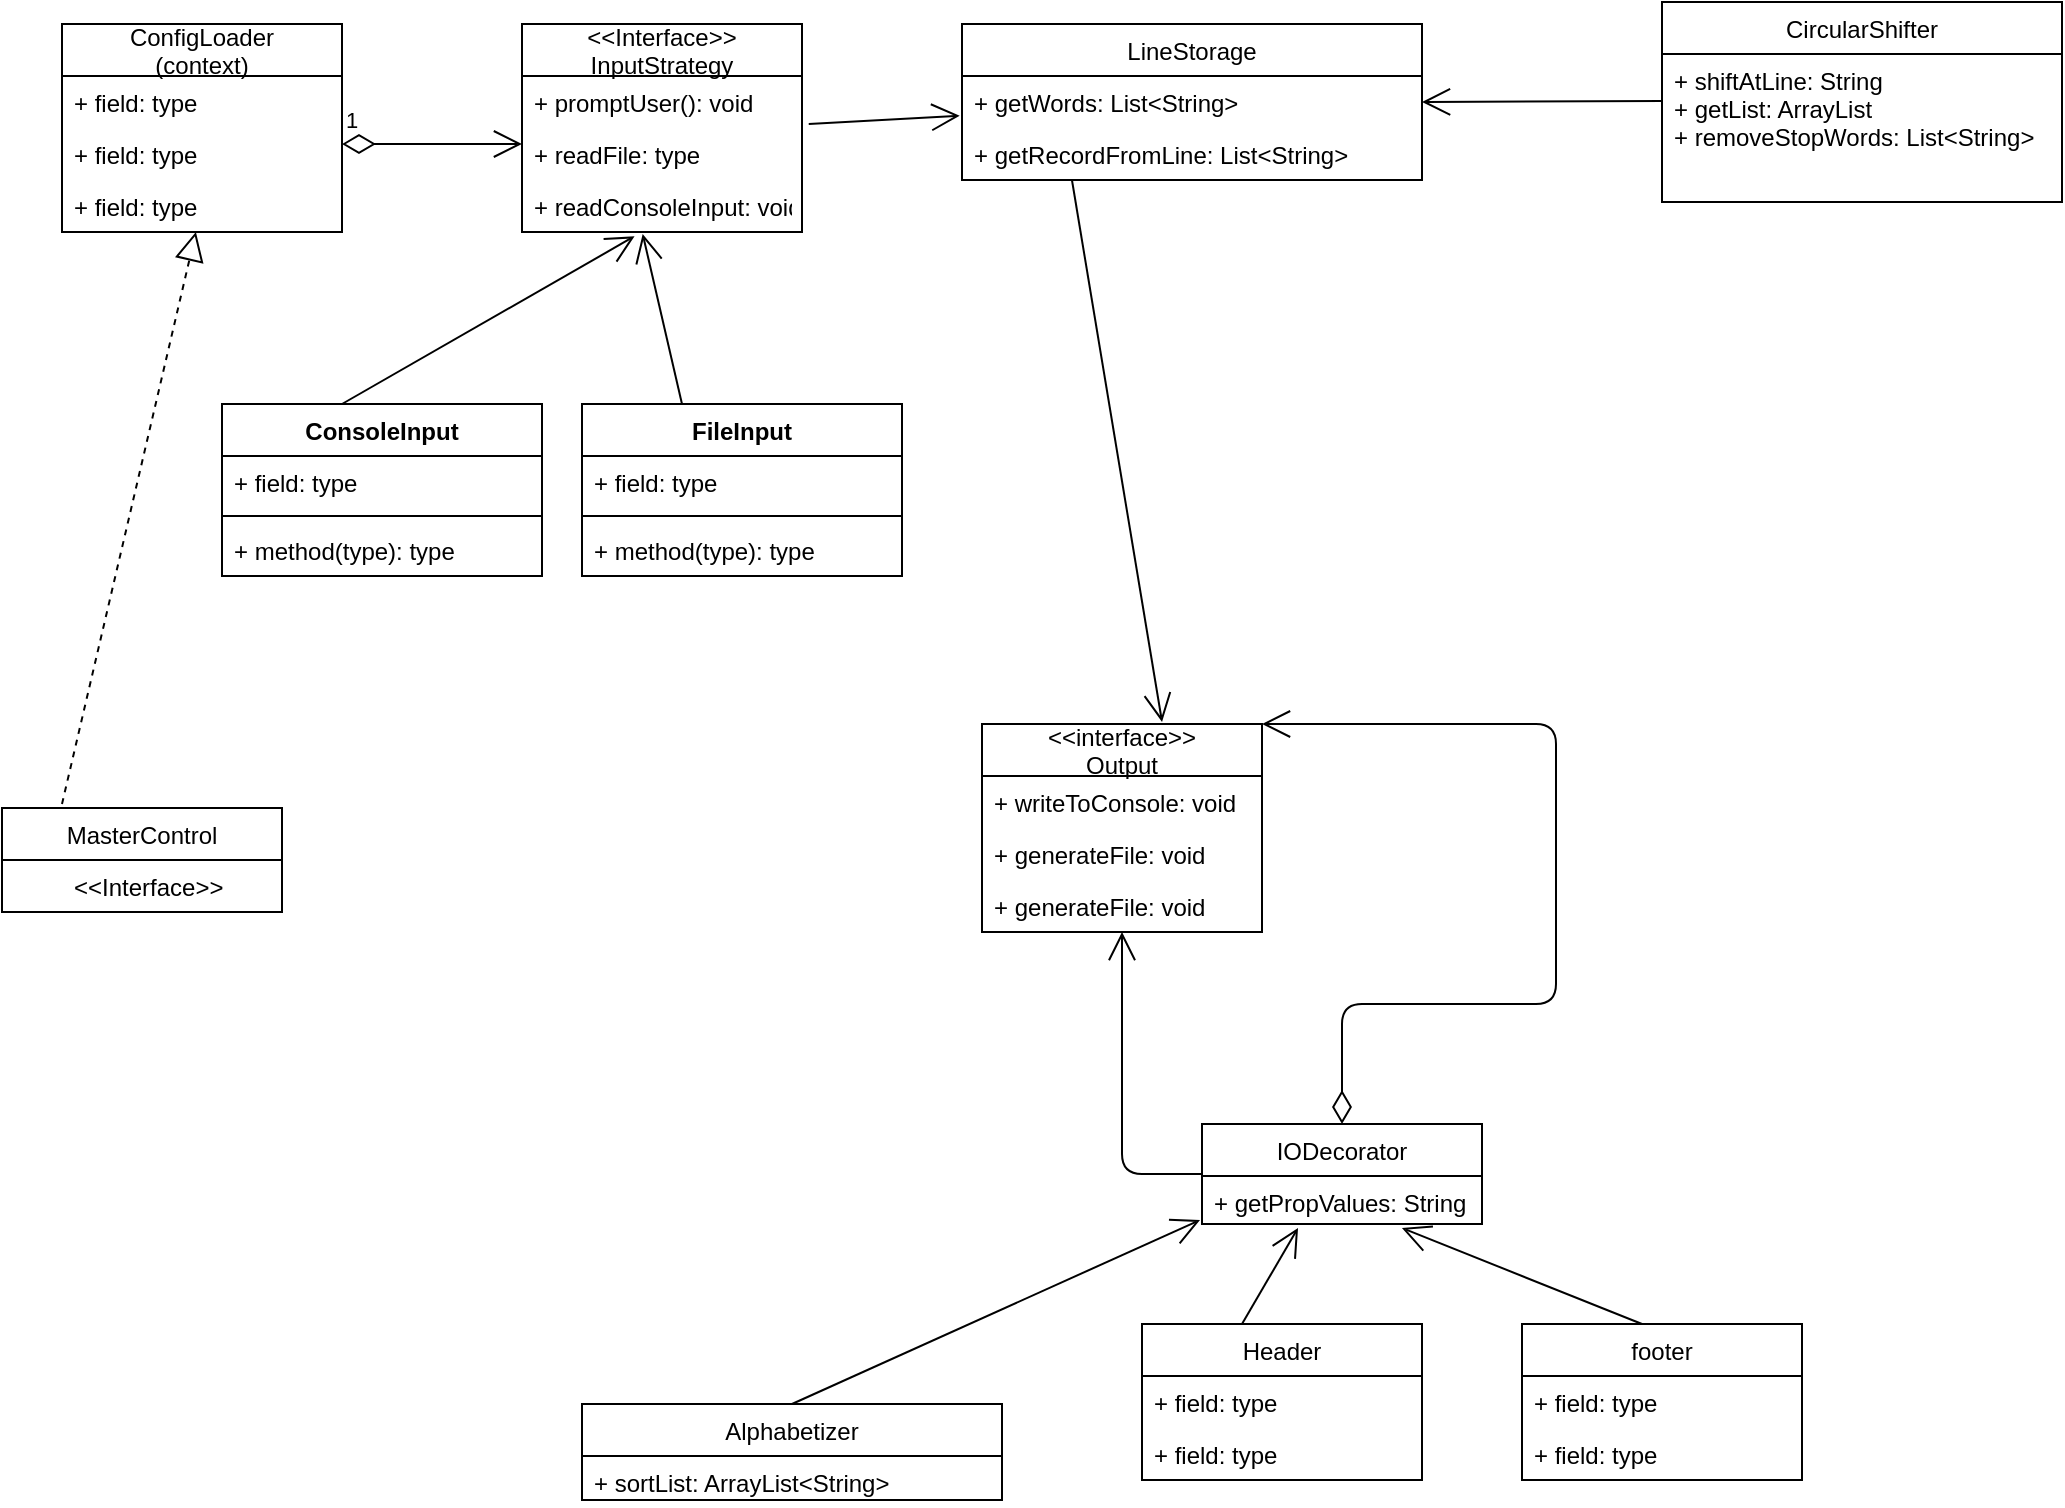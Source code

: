 <mxfile version="14.4.2" type="github"><diagram name="Page-1" id="929967ad-93f9-6ef4-fab6-5d389245f69c"><mxGraphModel dx="1186" dy="694" grid="1" gridSize="10" guides="1" tooltips="1" connect="1" arrows="1" fold="1" page="1" pageScale="1.5" pageWidth="1169" pageHeight="826" background="none" math="0" shadow="0"><root><mxCell id="0" style=";html=1;"/><mxCell id="1" style=";html=1;" parent="0"/><mxCell id="NACjWepsxvIKKz_j-shE-1" value="LineStorage" style="swimlane;fontStyle=0;childLayout=stackLayout;horizontal=1;startSize=26;fillColor=none;horizontalStack=0;resizeParent=1;resizeParentMax=0;resizeLast=0;collapsible=1;marginBottom=0;" parent="1" vertex="1"><mxGeometry x="500" y="360" width="230" height="78" as="geometry"/></mxCell><mxCell id="NACjWepsxvIKKz_j-shE-2" value="+ getWords: List&lt;String&gt;" style="text;strokeColor=none;fillColor=none;align=left;verticalAlign=top;spacingLeft=4;spacingRight=4;overflow=hidden;rotatable=0;points=[[0,0.5],[1,0.5]];portConstraint=eastwest;" parent="NACjWepsxvIKKz_j-shE-1" vertex="1"><mxGeometry y="26" width="230" height="26" as="geometry"/></mxCell><mxCell id="NACjWepsxvIKKz_j-shE-3" value="+ getRecordFromLine: List&lt;String&gt;&#10;" style="text;strokeColor=none;fillColor=none;align=left;verticalAlign=top;spacingLeft=4;spacingRight=4;overflow=hidden;rotatable=0;points=[[0,0.5],[1,0.5]];portConstraint=eastwest;" parent="NACjWepsxvIKKz_j-shE-1" vertex="1"><mxGeometry y="52" width="230" height="26" as="geometry"/></mxCell><mxCell id="NACjWepsxvIKKz_j-shE-5" value="&lt;&lt;Interface&gt;&gt;&#10;InputStrategy" style="swimlane;fontStyle=0;childLayout=stackLayout;horizontal=1;startSize=26;fillColor=none;horizontalStack=0;resizeParent=1;resizeParentMax=0;resizeLast=0;collapsible=1;marginBottom=0;" parent="1" vertex="1"><mxGeometry x="280" y="360" width="140" height="104" as="geometry"/></mxCell><mxCell id="NACjWepsxvIKKz_j-shE-6" value="+ promptUser(): void" style="text;strokeColor=none;fillColor=none;align=left;verticalAlign=top;spacingLeft=4;spacingRight=4;overflow=hidden;rotatable=0;points=[[0,0.5],[1,0.5]];portConstraint=eastwest;" parent="NACjWepsxvIKKz_j-shE-5" vertex="1"><mxGeometry y="26" width="140" height="26" as="geometry"/></mxCell><mxCell id="NACjWepsxvIKKz_j-shE-7" value="+ readFile: type" style="text;strokeColor=none;fillColor=none;align=left;verticalAlign=top;spacingLeft=4;spacingRight=4;overflow=hidden;rotatable=0;points=[[0,0.5],[1,0.5]];portConstraint=eastwest;" parent="NACjWepsxvIKKz_j-shE-5" vertex="1"><mxGeometry y="52" width="140" height="26" as="geometry"/></mxCell><mxCell id="NACjWepsxvIKKz_j-shE-28" value="+ readConsoleInput: void " style="text;strokeColor=none;fillColor=none;align=left;verticalAlign=top;spacingLeft=4;spacingRight=4;overflow=hidden;rotatable=0;points=[[0,0.5],[1,0.5]];portConstraint=eastwest;" parent="NACjWepsxvIKKz_j-shE-5" vertex="1"><mxGeometry y="78" width="140" height="26" as="geometry"/></mxCell><mxCell id="NACjWepsxvIKKz_j-shE-9" value="&lt;&lt;interface&gt;&gt;&#10;Output" style="swimlane;fontStyle=0;childLayout=stackLayout;horizontal=1;startSize=26;fillColor=none;horizontalStack=0;resizeParent=1;resizeParentMax=0;resizeLast=0;collapsible=1;marginBottom=0;" parent="1" vertex="1"><mxGeometry x="510" y="710" width="140" height="104" as="geometry"/></mxCell><mxCell id="NACjWepsxvIKKz_j-shE-10" value="+ writeToConsole: void" style="text;strokeColor=none;fillColor=none;align=left;verticalAlign=top;spacingLeft=4;spacingRight=4;overflow=hidden;rotatable=0;points=[[0,0.5],[1,0.5]];portConstraint=eastwest;" parent="NACjWepsxvIKKz_j-shE-9" vertex="1"><mxGeometry y="26" width="140" height="26" as="geometry"/></mxCell><mxCell id="xiyJtsrTZFKxn2yRZmuU-19" value="+ generateFile: void" style="text;strokeColor=none;fillColor=none;align=left;verticalAlign=top;spacingLeft=4;spacingRight=4;overflow=hidden;rotatable=0;points=[[0,0.5],[1,0.5]];portConstraint=eastwest;" parent="NACjWepsxvIKKz_j-shE-9" vertex="1"><mxGeometry y="52" width="140" height="26" as="geometry"/></mxCell><mxCell id="NACjWepsxvIKKz_j-shE-11" value="+ generateFile: void" style="text;strokeColor=none;fillColor=none;align=left;verticalAlign=top;spacingLeft=4;spacingRight=4;overflow=hidden;rotatable=0;points=[[0,0.5],[1,0.5]];portConstraint=eastwest;" parent="NACjWepsxvIKKz_j-shE-9" vertex="1"><mxGeometry y="78" width="140" height="26" as="geometry"/></mxCell><mxCell id="NACjWepsxvIKKz_j-shE-13" value="CircularShifter" style="swimlane;fontStyle=0;childLayout=stackLayout;horizontal=1;startSize=26;fillColor=none;horizontalStack=0;resizeParent=1;resizeParentMax=0;resizeLast=0;collapsible=1;marginBottom=0;" parent="1" vertex="1"><mxGeometry x="850" y="349" width="200" height="100" as="geometry"/></mxCell><mxCell id="xiyJtsrTZFKxn2yRZmuU-44" value="" style="endArrow=open;endFill=1;endSize=12;html=1;entryX=1;entryY=0.5;entryDx=0;entryDy=0;" parent="NACjWepsxvIKKz_j-shE-13" target="NACjWepsxvIKKz_j-shE-2" edge="1"><mxGeometry width="160" relative="1" as="geometry"><mxPoint y="49.5" as="sourcePoint"/><mxPoint x="160" y="49.5" as="targetPoint"/></mxGeometry></mxCell><mxCell id="NACjWepsxvIKKz_j-shE-14" value="+ shiftAtLine: String&#10;+ getList: ArrayList&#10;+ removeStopWords: List&lt;String&gt;" style="text;strokeColor=none;fillColor=none;align=left;verticalAlign=top;spacingLeft=4;spacingRight=4;overflow=hidden;rotatable=0;points=[[0,0.5],[1,0.5]];portConstraint=eastwest;" parent="NACjWepsxvIKKz_j-shE-13" vertex="1"><mxGeometry y="26" width="200" height="74" as="geometry"/></mxCell><mxCell id="NACjWepsxvIKKz_j-shE-17" value="Alphabetizer" style="swimlane;fontStyle=0;childLayout=stackLayout;horizontal=1;startSize=26;fillColor=none;horizontalStack=0;resizeParent=1;resizeParentMax=0;resizeLast=0;collapsible=1;marginBottom=0;" parent="1" vertex="1"><mxGeometry x="310" y="1050" width="210" height="48" as="geometry"/></mxCell><mxCell id="NACjWepsxvIKKz_j-shE-18" value="+ sortList: ArrayList&lt;String&gt;" style="text;strokeColor=none;fillColor=none;align=left;verticalAlign=top;spacingLeft=4;spacingRight=4;overflow=hidden;rotatable=0;points=[[0,0.5],[1,0.5]];portConstraint=eastwest;" parent="NACjWepsxvIKKz_j-shE-17" vertex="1"><mxGeometry y="26" width="210" height="22" as="geometry"/></mxCell><mxCell id="KInn-XDCP2g1NbNvd3t9-5" value="MasterControl" style="swimlane;fontStyle=0;childLayout=stackLayout;horizontal=1;startSize=26;fillColor=none;horizontalStack=0;resizeParent=1;resizeParentMax=0;resizeLast=0;collapsible=1;marginBottom=0;" parent="1" vertex="1"><mxGeometry x="20" y="752" width="140" height="52" as="geometry"/></mxCell><mxCell id="KInn-XDCP2g1NbNvd3t9-6" value="         &lt;&lt;Interface&gt;&gt;" style="text;strokeColor=none;fillColor=none;align=left;verticalAlign=top;spacingLeft=4;spacingRight=4;overflow=hidden;rotatable=0;points=[[0,0.5],[1,0.5]];portConstraint=eastwest;" parent="KInn-XDCP2g1NbNvd3t9-5" vertex="1"><mxGeometry y="26" width="140" height="26" as="geometry"/></mxCell><mxCell id="NuN0ZJSWD_hGJiA9L2En-2" value="" style="endArrow=open;endFill=1;endSize=12;html=1;entryX=-0.005;entryY=0.764;entryDx=0;entryDy=0;exitX=1.024;exitY=-0.077;exitDx=0;exitDy=0;exitPerimeter=0;entryPerimeter=0;" parent="1" source="NACjWepsxvIKKz_j-shE-7" target="NACjWepsxvIKKz_j-shE-2" edge="1"><mxGeometry width="160" relative="1" as="geometry"><mxPoint x="150" y="491" as="sourcePoint"/><mxPoint x="300" y="490.5" as="targetPoint"/></mxGeometry></mxCell><mxCell id="KInn-XDCP2g1NbNvd3t9-1" value="IODecorator" style="swimlane;fontStyle=0;childLayout=stackLayout;horizontal=1;startSize=26;fillColor=none;horizontalStack=0;resizeParent=1;resizeParentMax=0;resizeLast=0;collapsible=1;marginBottom=0;" parent="1" vertex="1"><mxGeometry x="620" y="910" width="140" height="50" as="geometry"/></mxCell><mxCell id="KInn-XDCP2g1NbNvd3t9-2" value="+ getPropValues: String" style="text;strokeColor=none;fillColor=none;align=left;verticalAlign=top;spacingLeft=4;spacingRight=4;overflow=hidden;rotatable=0;points=[[0,0.5],[1,0.5]];portConstraint=eastwest;" parent="KInn-XDCP2g1NbNvd3t9-1" vertex="1"><mxGeometry y="26" width="140" height="24" as="geometry"/></mxCell><mxCell id="xiyJtsrTZFKxn2yRZmuU-11" value="Header" style="swimlane;fontStyle=0;childLayout=stackLayout;horizontal=1;startSize=26;fillColor=none;horizontalStack=0;resizeParent=1;resizeParentMax=0;resizeLast=0;collapsible=1;marginBottom=0;" parent="1" vertex="1"><mxGeometry x="590" y="1010" width="140" height="78" as="geometry"/></mxCell><mxCell id="xiyJtsrTZFKxn2yRZmuU-12" value="+ field: type" style="text;strokeColor=none;fillColor=none;align=left;verticalAlign=top;spacingLeft=4;spacingRight=4;overflow=hidden;rotatable=0;points=[[0,0.5],[1,0.5]];portConstraint=eastwest;" parent="xiyJtsrTZFKxn2yRZmuU-11" vertex="1"><mxGeometry y="26" width="140" height="26" as="geometry"/></mxCell><mxCell id="xiyJtsrTZFKxn2yRZmuU-14" value="+ field: type" style="text;strokeColor=none;fillColor=none;align=left;verticalAlign=top;spacingLeft=4;spacingRight=4;overflow=hidden;rotatable=0;points=[[0,0.5],[1,0.5]];portConstraint=eastwest;" parent="xiyJtsrTZFKxn2yRZmuU-11" vertex="1"><mxGeometry y="52" width="140" height="26" as="geometry"/></mxCell><mxCell id="xiyJtsrTZFKxn2yRZmuU-21" value="" style="endArrow=open;endFill=1;endSize=12;html=1;entryX=0.343;entryY=1.083;entryDx=0;entryDy=0;entryPerimeter=0;" parent="xiyJtsrTZFKxn2yRZmuU-11" target="KInn-XDCP2g1NbNvd3t9-2" edge="1"><mxGeometry width="160" relative="1" as="geometry"><mxPoint x="50" as="sourcePoint"/><mxPoint x="210" as="targetPoint"/></mxGeometry></mxCell><mxCell id="xiyJtsrTZFKxn2yRZmuU-15" value="footer" style="swimlane;fontStyle=0;childLayout=stackLayout;horizontal=1;startSize=26;fillColor=none;horizontalStack=0;resizeParent=1;resizeParentMax=0;resizeLast=0;collapsible=1;marginBottom=0;" parent="1" vertex="1"><mxGeometry x="780" y="1010" width="140" height="78" as="geometry"/></mxCell><mxCell id="xiyJtsrTZFKxn2yRZmuU-16" value="+ field: type" style="text;strokeColor=none;fillColor=none;align=left;verticalAlign=top;spacingLeft=4;spacingRight=4;overflow=hidden;rotatable=0;points=[[0,0.5],[1,0.5]];portConstraint=eastwest;" parent="xiyJtsrTZFKxn2yRZmuU-15" vertex="1"><mxGeometry y="26" width="140" height="26" as="geometry"/></mxCell><mxCell id="xiyJtsrTZFKxn2yRZmuU-17" value="+ field: type" style="text;strokeColor=none;fillColor=none;align=left;verticalAlign=top;spacingLeft=4;spacingRight=4;overflow=hidden;rotatable=0;points=[[0,0.5],[1,0.5]];portConstraint=eastwest;" parent="xiyJtsrTZFKxn2yRZmuU-15" vertex="1"><mxGeometry y="52" width="140" height="26" as="geometry"/></mxCell><mxCell id="xiyJtsrTZFKxn2yRZmuU-25" value="" style="endArrow=open;endFill=1;endSize=12;html=1;entryX=0.714;entryY=1.083;entryDx=0;entryDy=0;entryPerimeter=0;" parent="xiyJtsrTZFKxn2yRZmuU-15" target="KInn-XDCP2g1NbNvd3t9-2" edge="1"><mxGeometry width="160" relative="1" as="geometry"><mxPoint x="60" as="sourcePoint"/><mxPoint x="220" as="targetPoint"/></mxGeometry></mxCell><mxCell id="xiyJtsrTZFKxn2yRZmuU-20" value="" style="endArrow=open;html=1;endSize=12;startArrow=diamondThin;startSize=14;startFill=0;edgeStyle=orthogonalEdgeStyle;align=left;verticalAlign=bottom;exitX=0.5;exitY=0;exitDx=0;exitDy=0;" parent="1" source="KInn-XDCP2g1NbNvd3t9-1" target="NACjWepsxvIKKz_j-shE-9" edge="1"><mxGeometry x="-1" y="3" relative="1" as="geometry"><mxPoint x="797" y="824.5" as="sourcePoint"/><mxPoint x="957" y="824.5" as="targetPoint"/><Array as="points"><mxPoint x="690" y="850"/><mxPoint x="797" y="850"/><mxPoint x="797" y="710"/></Array></mxGeometry></mxCell><mxCell id="xiyJtsrTZFKxn2yRZmuU-26" value="" style="endArrow=open;endFill=1;endSize=12;html=1;entryX=0.5;entryY=1;entryDx=0;entryDy=0;exitX=0;exitY=0.5;exitDx=0;exitDy=0;" parent="1" source="KInn-XDCP2g1NbNvd3t9-1" target="NACjWepsxvIKKz_j-shE-9" edge="1"><mxGeometry width="160" relative="1" as="geometry"><mxPoint x="650" y="850" as="sourcePoint"/><mxPoint x="780" y="850" as="targetPoint"/><Array as="points"><mxPoint x="580" y="935"/></Array></mxGeometry></mxCell><mxCell id="xiyJtsrTZFKxn2yRZmuU-27" value="ConfigLoader&#10;(context)" style="swimlane;fontStyle=0;childLayout=stackLayout;horizontal=1;startSize=26;fillColor=none;horizontalStack=0;resizeParent=1;resizeParentMax=0;resizeLast=0;collapsible=1;marginBottom=0;" parent="1" vertex="1"><mxGeometry x="50" y="360" width="140" height="104" as="geometry"/></mxCell><mxCell id="xiyJtsrTZFKxn2yRZmuU-28" value="+ field: type" style="text;strokeColor=none;fillColor=none;align=left;verticalAlign=top;spacingLeft=4;spacingRight=4;overflow=hidden;rotatable=0;points=[[0,0.5],[1,0.5]];portConstraint=eastwest;" parent="xiyJtsrTZFKxn2yRZmuU-27" vertex="1"><mxGeometry y="26" width="140" height="26" as="geometry"/></mxCell><mxCell id="xiyJtsrTZFKxn2yRZmuU-29" value="+ field: type" style="text;strokeColor=none;fillColor=none;align=left;verticalAlign=top;spacingLeft=4;spacingRight=4;overflow=hidden;rotatable=0;points=[[0,0.5],[1,0.5]];portConstraint=eastwest;" parent="xiyJtsrTZFKxn2yRZmuU-27" vertex="1"><mxGeometry y="52" width="140" height="26" as="geometry"/></mxCell><mxCell id="xiyJtsrTZFKxn2yRZmuU-30" value="+ field: type" style="text;strokeColor=none;fillColor=none;align=left;verticalAlign=top;spacingLeft=4;spacingRight=4;overflow=hidden;rotatable=0;points=[[0,0.5],[1,0.5]];portConstraint=eastwest;" parent="xiyJtsrTZFKxn2yRZmuU-27" vertex="1"><mxGeometry y="78" width="140" height="26" as="geometry"/></mxCell><mxCell id="xiyJtsrTZFKxn2yRZmuU-31" value="1" style="endArrow=open;html=1;endSize=12;startArrow=diamondThin;startSize=14;startFill=0;edgeStyle=orthogonalEdgeStyle;align=left;verticalAlign=bottom;" parent="1" edge="1"><mxGeometry x="-1" y="3" relative="1" as="geometry"><mxPoint x="190" y="420" as="sourcePoint"/><mxPoint x="280" y="420" as="targetPoint"/></mxGeometry></mxCell><mxCell id="xiyJtsrTZFKxn2yRZmuU-32" value="FileInput" style="swimlane;fontStyle=1;align=center;verticalAlign=top;childLayout=stackLayout;horizontal=1;startSize=26;horizontalStack=0;resizeParent=1;resizeParentMax=0;resizeLast=0;collapsible=1;marginBottom=0;" parent="1" vertex="1"><mxGeometry x="310" y="550" width="160" height="86" as="geometry"/></mxCell><mxCell id="xiyJtsrTZFKxn2yRZmuU-41" value="" style="endArrow=open;endFill=1;endSize=12;html=1;entryX=0.431;entryY=1.038;entryDx=0;entryDy=0;entryPerimeter=0;" parent="xiyJtsrTZFKxn2yRZmuU-32" target="NACjWepsxvIKKz_j-shE-28" edge="1"><mxGeometry width="160" relative="1" as="geometry"><mxPoint x="50" as="sourcePoint"/><mxPoint x="210" as="targetPoint"/></mxGeometry></mxCell><mxCell id="xiyJtsrTZFKxn2yRZmuU-33" value="+ field: type" style="text;strokeColor=none;fillColor=none;align=left;verticalAlign=top;spacingLeft=4;spacingRight=4;overflow=hidden;rotatable=0;points=[[0,0.5],[1,0.5]];portConstraint=eastwest;" parent="xiyJtsrTZFKxn2yRZmuU-32" vertex="1"><mxGeometry y="26" width="160" height="26" as="geometry"/></mxCell><mxCell id="xiyJtsrTZFKxn2yRZmuU-34" value="" style="line;strokeWidth=1;fillColor=none;align=left;verticalAlign=middle;spacingTop=-1;spacingLeft=3;spacingRight=3;rotatable=0;labelPosition=right;points=[];portConstraint=eastwest;" parent="xiyJtsrTZFKxn2yRZmuU-32" vertex="1"><mxGeometry y="52" width="160" height="8" as="geometry"/></mxCell><mxCell id="xiyJtsrTZFKxn2yRZmuU-35" value="+ method(type): type" style="text;strokeColor=none;fillColor=none;align=left;verticalAlign=top;spacingLeft=4;spacingRight=4;overflow=hidden;rotatable=0;points=[[0,0.5],[1,0.5]];portConstraint=eastwest;" parent="xiyJtsrTZFKxn2yRZmuU-32" vertex="1"><mxGeometry y="60" width="160" height="26" as="geometry"/></mxCell><mxCell id="xiyJtsrTZFKxn2yRZmuU-36" value="ConsoleInput&#10;" style="swimlane;fontStyle=1;align=center;verticalAlign=top;childLayout=stackLayout;horizontal=1;startSize=26;horizontalStack=0;resizeParent=1;resizeParentMax=0;resizeLast=0;collapsible=1;marginBottom=0;" parent="1" vertex="1"><mxGeometry x="130" y="550" width="160" height="86" as="geometry"/></mxCell><mxCell id="xiyJtsrTZFKxn2yRZmuU-37" value="+ field: type" style="text;strokeColor=none;fillColor=none;align=left;verticalAlign=top;spacingLeft=4;spacingRight=4;overflow=hidden;rotatable=0;points=[[0,0.5],[1,0.5]];portConstraint=eastwest;" parent="xiyJtsrTZFKxn2yRZmuU-36" vertex="1"><mxGeometry y="26" width="160" height="26" as="geometry"/></mxCell><mxCell id="xiyJtsrTZFKxn2yRZmuU-38" value="" style="line;strokeWidth=1;fillColor=none;align=left;verticalAlign=middle;spacingTop=-1;spacingLeft=3;spacingRight=3;rotatable=0;labelPosition=right;points=[];portConstraint=eastwest;" parent="xiyJtsrTZFKxn2yRZmuU-36" vertex="1"><mxGeometry y="52" width="160" height="8" as="geometry"/></mxCell><mxCell id="xiyJtsrTZFKxn2yRZmuU-39" value="+ method(type): type" style="text;strokeColor=none;fillColor=none;align=left;verticalAlign=top;spacingLeft=4;spacingRight=4;overflow=hidden;rotatable=0;points=[[0,0.5],[1,0.5]];portConstraint=eastwest;" parent="xiyJtsrTZFKxn2yRZmuU-36" vertex="1"><mxGeometry y="60" width="160" height="26" as="geometry"/></mxCell><mxCell id="xiyJtsrTZFKxn2yRZmuU-42" value="" style="endArrow=open;endFill=1;endSize=12;html=1;entryX=0.402;entryY=1.082;entryDx=0;entryDy=0;entryPerimeter=0;" parent="xiyJtsrTZFKxn2yRZmuU-36" target="NACjWepsxvIKKz_j-shE-28" edge="1"><mxGeometry width="160" relative="1" as="geometry"><mxPoint x="60" as="sourcePoint"/><mxPoint x="220" as="targetPoint"/></mxGeometry></mxCell><mxCell id="xiyJtsrTZFKxn2yRZmuU-45" value="" style="endArrow=open;endFill=1;endSize=12;html=1;exitX=0.239;exitY=1;exitDx=0;exitDy=0;exitPerimeter=0;entryX=0.643;entryY=-0.01;entryDx=0;entryDy=0;entryPerimeter=0;" parent="1" source="NACjWepsxvIKKz_j-shE-3" target="NACjWepsxvIKKz_j-shE-9" edge="1"><mxGeometry width="160" relative="1" as="geometry"><mxPoint x="490" y="690" as="sourcePoint"/><mxPoint x="650" y="690" as="targetPoint"/></mxGeometry></mxCell><mxCell id="xiyJtsrTZFKxn2yRZmuU-47" value="" style="endArrow=open;endFill=1;endSize=12;html=1;entryX=-0.007;entryY=0.917;entryDx=0;entryDy=0;entryPerimeter=0;exitX=0.5;exitY=0;exitDx=0;exitDy=0;" parent="1" target="KInn-XDCP2g1NbNvd3t9-2" edge="1" source="NACjWepsxvIKKz_j-shE-17"><mxGeometry width="160" relative="1" as="geometry"><mxPoint x="420" y="980" as="sourcePoint"/><mxPoint x="580" y="980" as="targetPoint"/></mxGeometry></mxCell><mxCell id="ow8rQZJFajYAejyWgYVR-1" value="" style="endArrow=block;dashed=1;endFill=0;endSize=12;html=1;" edge="1" parent="1" target="xiyJtsrTZFKxn2yRZmuU-30"><mxGeometry width="160" relative="1" as="geometry"><mxPoint x="50" y="750" as="sourcePoint"/><mxPoint x="210" y="750" as="targetPoint"/></mxGeometry></mxCell></root></mxGraphModel></diagram></mxfile>